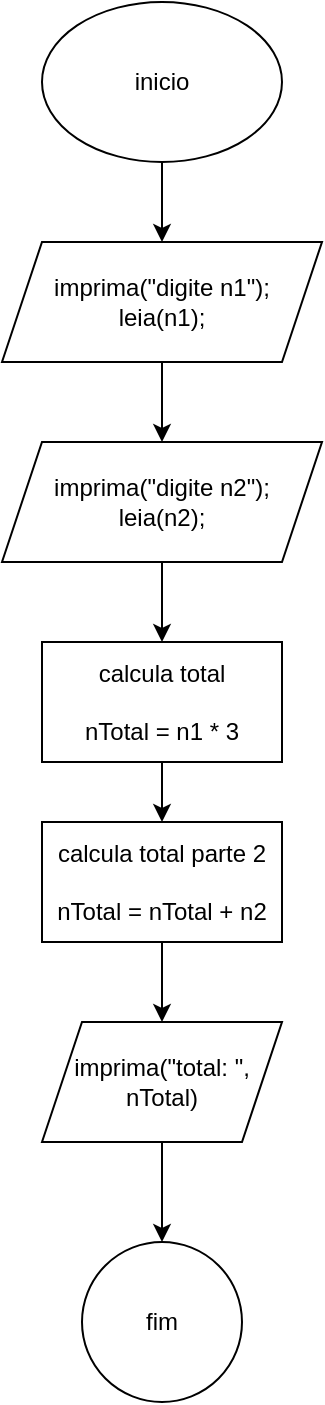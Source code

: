 <mxfile version="24.7.7">
  <diagram name="Página-1" id="MBtQlfDdru0ZuhZ4u6gV">
    <mxGraphModel dx="1434" dy="780" grid="1" gridSize="10" guides="1" tooltips="1" connect="1" arrows="1" fold="1" page="1" pageScale="1" pageWidth="827" pageHeight="1169" math="0" shadow="0">
      <root>
        <mxCell id="0" />
        <mxCell id="1" parent="0" />
        <mxCell id="37JujHT57ylzOlUbyL_T-1" value="" style="edgeStyle=orthogonalEdgeStyle;rounded=0;orthogonalLoop=1;jettySize=auto;html=1;" edge="1" parent="1" source="37JujHT57ylzOlUbyL_T-2" target="37JujHT57ylzOlUbyL_T-4">
          <mxGeometry relative="1" as="geometry" />
        </mxCell>
        <mxCell id="37JujHT57ylzOlUbyL_T-2" value="inicio" style="ellipse;whiteSpace=wrap;html=1;" vertex="1" parent="1">
          <mxGeometry x="340" y="90" width="120" height="80" as="geometry" />
        </mxCell>
        <mxCell id="37JujHT57ylzOlUbyL_T-3" value="" style="edgeStyle=orthogonalEdgeStyle;rounded=0;orthogonalLoop=1;jettySize=auto;html=1;" edge="1" parent="1" source="37JujHT57ylzOlUbyL_T-4" target="37JujHT57ylzOlUbyL_T-6">
          <mxGeometry relative="1" as="geometry" />
        </mxCell>
        <mxCell id="37JujHT57ylzOlUbyL_T-4" value="imprima(&quot;digite n1&quot;);&lt;div&gt;leia(n1);&lt;/div&gt;" style="shape=parallelogram;perimeter=parallelogramPerimeter;whiteSpace=wrap;html=1;fixedSize=1;" vertex="1" parent="1">
          <mxGeometry x="320" y="210" width="160" height="60" as="geometry" />
        </mxCell>
        <mxCell id="37JujHT57ylzOlUbyL_T-5" value="" style="edgeStyle=orthogonalEdgeStyle;rounded=0;orthogonalLoop=1;jettySize=auto;html=1;" edge="1" parent="1" source="37JujHT57ylzOlUbyL_T-6" target="37JujHT57ylzOlUbyL_T-8">
          <mxGeometry relative="1" as="geometry" />
        </mxCell>
        <mxCell id="37JujHT57ylzOlUbyL_T-6" value="imprima(&quot;digite n2&quot;);&lt;div&gt;leia(n2);&lt;/div&gt;" style="shape=parallelogram;perimeter=parallelogramPerimeter;whiteSpace=wrap;html=1;fixedSize=1;" vertex="1" parent="1">
          <mxGeometry x="320" y="310" width="160" height="60" as="geometry" />
        </mxCell>
        <mxCell id="37JujHT57ylzOlUbyL_T-13" value="" style="edgeStyle=orthogonalEdgeStyle;rounded=0;orthogonalLoop=1;jettySize=auto;html=1;" edge="1" parent="1" source="37JujHT57ylzOlUbyL_T-8" target="37JujHT57ylzOlUbyL_T-12">
          <mxGeometry relative="1" as="geometry" />
        </mxCell>
        <mxCell id="37JujHT57ylzOlUbyL_T-8" value="calcula total&lt;div&gt;&lt;br&gt;&lt;/div&gt;&lt;div&gt;nTotal = n1 * 3&lt;/div&gt;" style="whiteSpace=wrap;html=1;" vertex="1" parent="1">
          <mxGeometry x="340" y="410" width="120" height="60" as="geometry" />
        </mxCell>
        <mxCell id="37JujHT57ylzOlUbyL_T-9" value="" style="edgeStyle=orthogonalEdgeStyle;rounded=0;orthogonalLoop=1;jettySize=auto;html=1;" edge="1" parent="1" source="37JujHT57ylzOlUbyL_T-10" target="37JujHT57ylzOlUbyL_T-11">
          <mxGeometry relative="1" as="geometry" />
        </mxCell>
        <mxCell id="37JujHT57ylzOlUbyL_T-10" value="imprima(&quot;total: &quot;, nTotal)" style="shape=parallelogram;perimeter=parallelogramPerimeter;whiteSpace=wrap;html=1;fixedSize=1;" vertex="1" parent="1">
          <mxGeometry x="340" y="600" width="120" height="60" as="geometry" />
        </mxCell>
        <mxCell id="37JujHT57ylzOlUbyL_T-11" value="fim" style="ellipse;whiteSpace=wrap;html=1;" vertex="1" parent="1">
          <mxGeometry x="360" y="710" width="80" height="80" as="geometry" />
        </mxCell>
        <mxCell id="37JujHT57ylzOlUbyL_T-14" style="edgeStyle=orthogonalEdgeStyle;rounded=0;orthogonalLoop=1;jettySize=auto;html=1;entryX=0.5;entryY=0;entryDx=0;entryDy=0;" edge="1" parent="1" source="37JujHT57ylzOlUbyL_T-12" target="37JujHT57ylzOlUbyL_T-10">
          <mxGeometry relative="1" as="geometry" />
        </mxCell>
        <mxCell id="37JujHT57ylzOlUbyL_T-12" value="calcula total parte 2&lt;div&gt;&lt;br&gt;&lt;/div&gt;&lt;div&gt;nTotal = nTotal + n2&lt;/div&gt;" style="whiteSpace=wrap;html=1;" vertex="1" parent="1">
          <mxGeometry x="340" y="500" width="120" height="60" as="geometry" />
        </mxCell>
      </root>
    </mxGraphModel>
  </diagram>
</mxfile>
